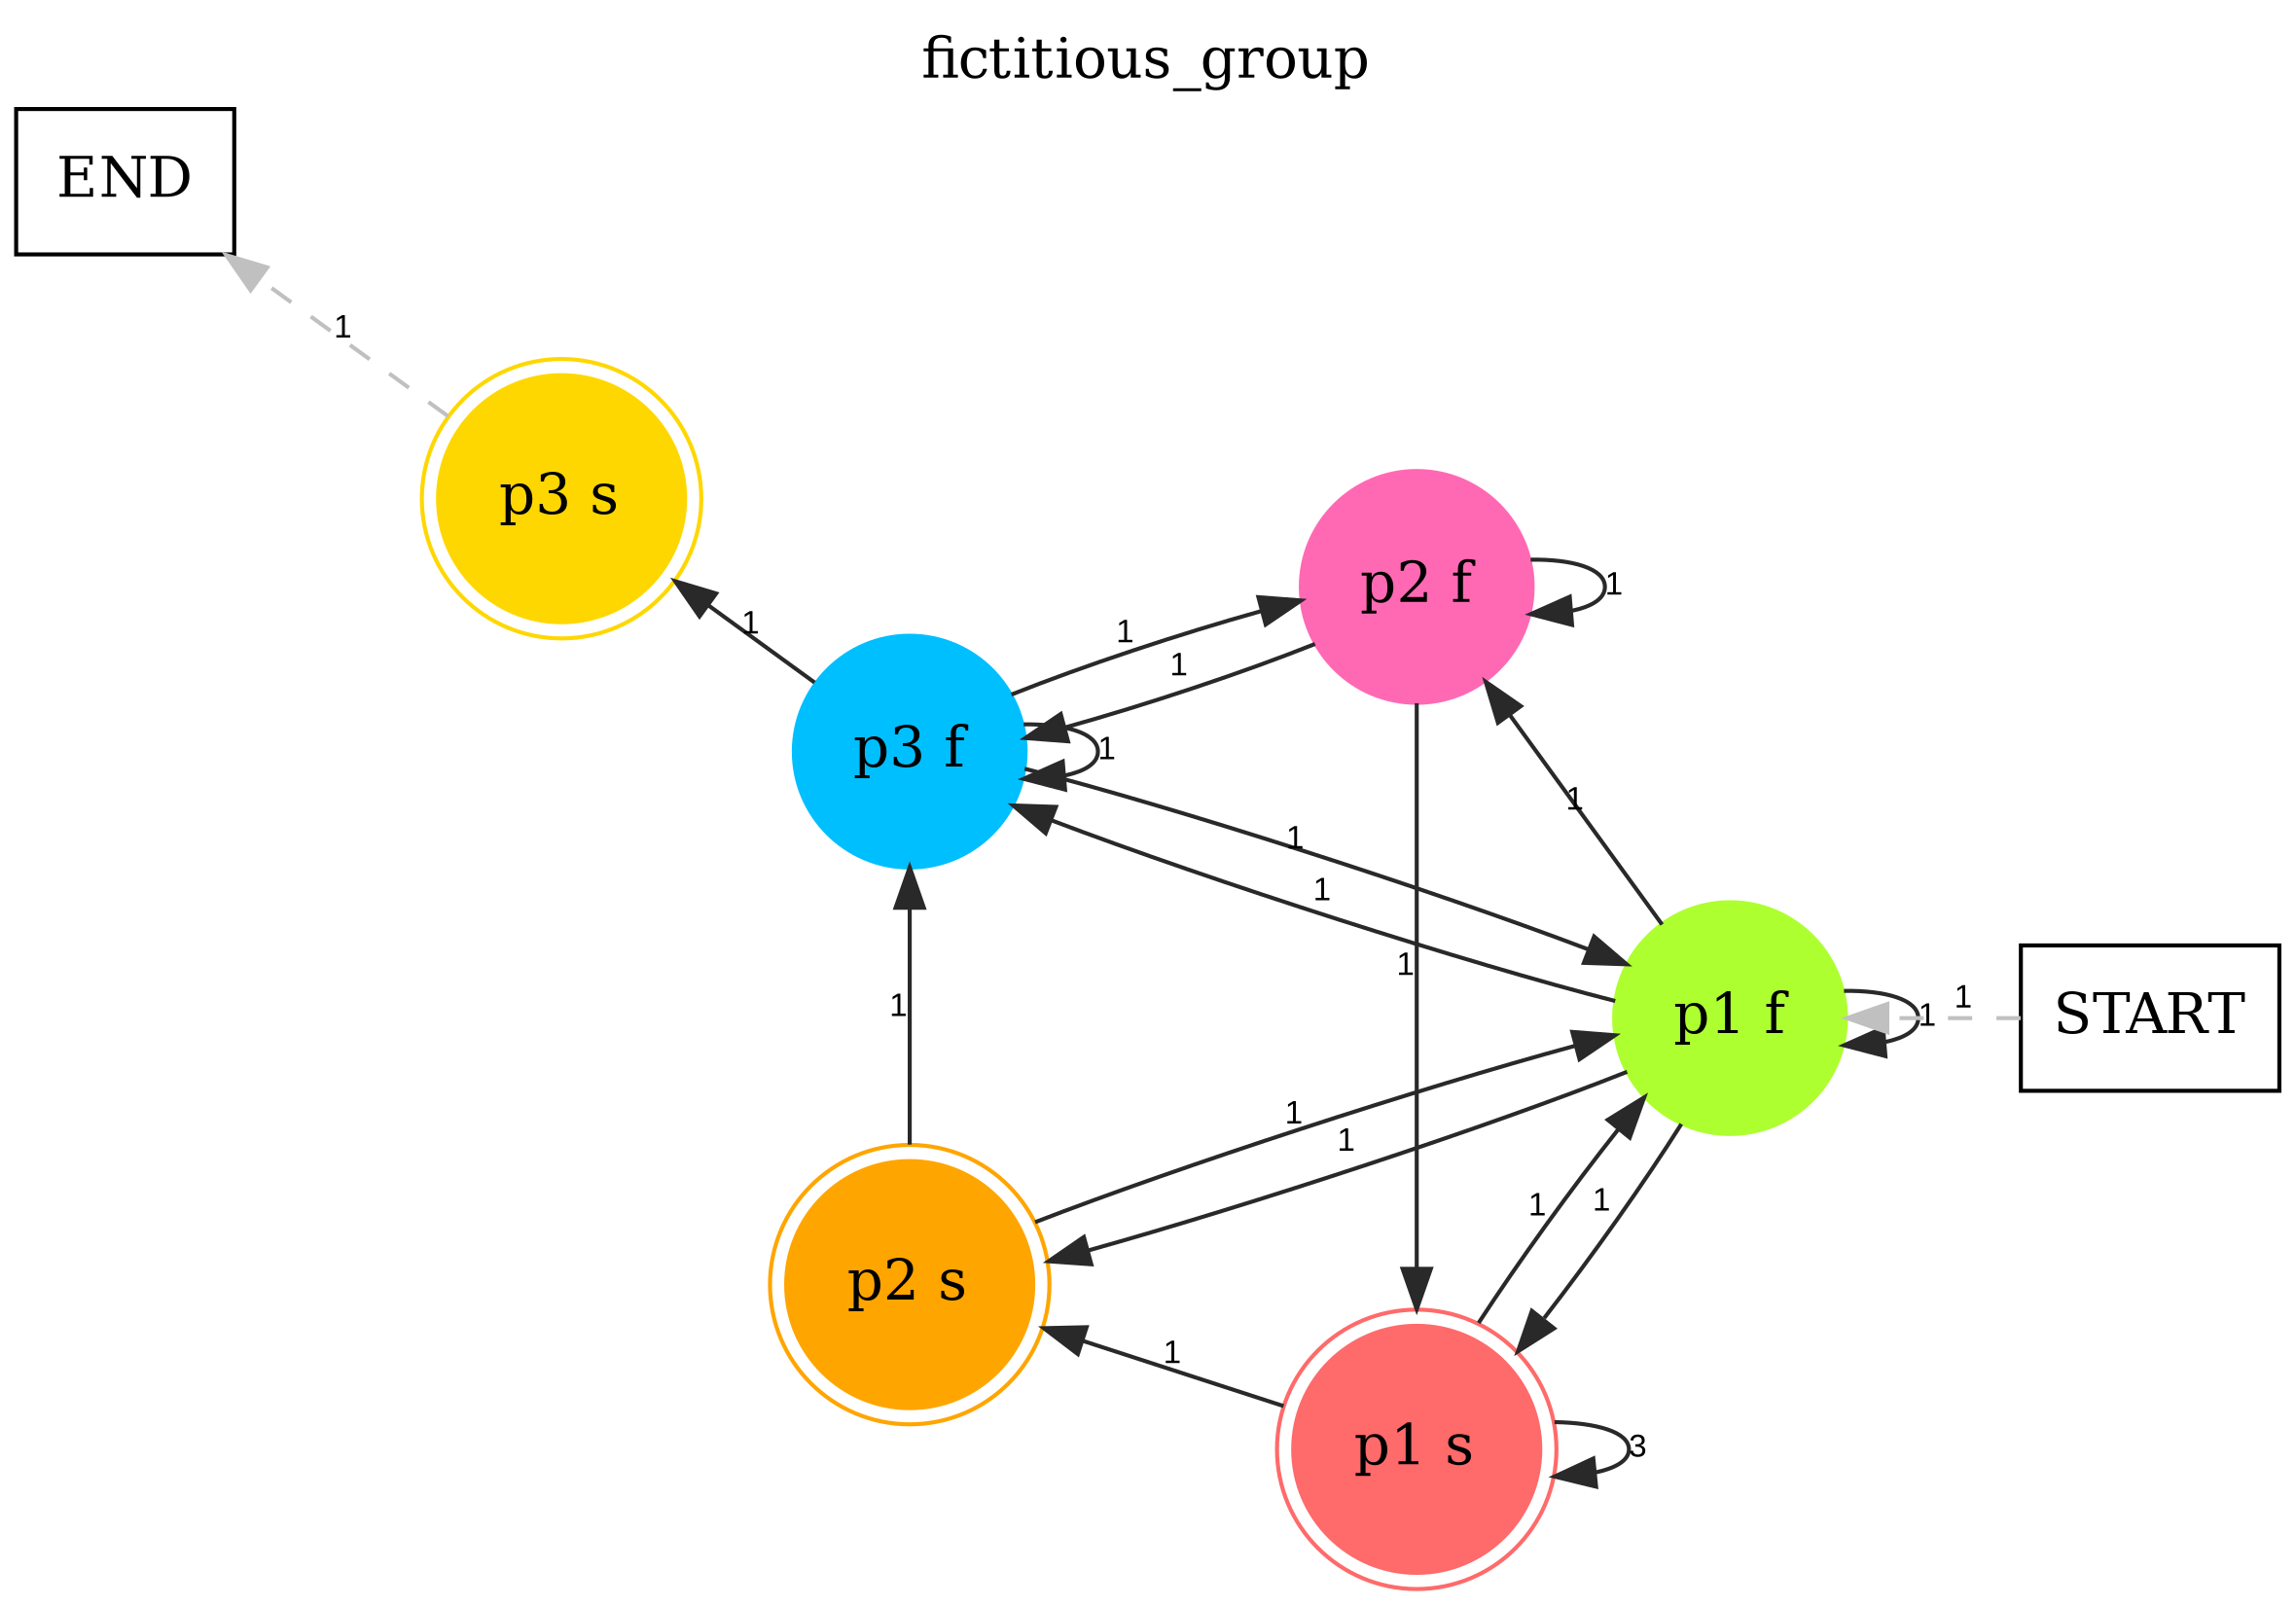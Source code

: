 digraph graphname {
	// title
	labelloc="t";
	label="fictitious_group";
	dpi = 150
	size="16,11!";
	margin = 0;
	layout=circo;
"p1 f" [shape=circle, color=greenyellow, style=filled]
"p1 s" [shape=circle, color=indianred1, peripheries=2, style=filled]
"p2 f" [shape=circle, color=hotpink, style=filled]
"p2 s" [shape=circle, color=orange, peripheries=2, style=filled]
"p3 f" [shape=circle, color=deepskyblue, style=filled]
"p3 s" [shape=circle, color=gold, peripheries=2, style=filled]
"START" [shape=box, fillcolor=white, color=black, style=filled]
"END" [shape=box, fillcolor=white, color=black, style=filled]
"START" -> "p1 f" [ style = dashed color=grey penwidth = "1" label ="1" labelfloat=false fontname="Arial" fontsize=8]
"p1 f" -> "p1 f" [ color=grey16 penwidth = "1" label ="1" labelfloat=false fontname="Arial" fontsize=8]
"p1 f" -> "p1 s" [ color=grey16 penwidth = "1" label ="1" labelfloat=false fontname="Arial" fontsize=8]
"p1 s" -> "p1 s" [ color=grey16 penwidth = "1" label ="3" labelfloat=false fontname="Arial" fontsize=8]
"p1 s" -> "p1 f" [ color=grey16 penwidth = "1" label ="1" labelfloat=false fontname="Arial" fontsize=8]
"p1 f" -> "p2 f" [ color=grey16 penwidth = "1" label ="1" labelfloat=false fontname="Arial" fontsize=8]
"p2 f" -> "p2 f" [ color=grey16 penwidth = "1" label ="1" labelfloat=false fontname="Arial" fontsize=8]
"p2 f" -> "p1 s" [ color=grey16 penwidth = "1" label ="1" labelfloat=false fontname="Arial" fontsize=8]
"p1 s" -> "p2 s" [ color=grey16 penwidth = "1" label ="1" labelfloat=false fontname="Arial" fontsize=8]
"p2 s" -> "p1 f" [ color=grey16 penwidth = "1" label ="1" labelfloat=false fontname="Arial" fontsize=8]
"p1 f" -> "p2 s" [ color=grey16 penwidth = "1" label ="1" labelfloat=false fontname="Arial" fontsize=8]
"p2 s" -> "p3 f" [ color=grey16 penwidth = "1" label ="1" labelfloat=false fontname="Arial" fontsize=8]
"p3 f" -> "p3 f" [ color=grey16 penwidth = "1" label ="1" labelfloat=false fontname="Arial" fontsize=8]
"p3 f" -> "p1 f" [ color=grey16 penwidth = "1" label ="1" labelfloat=false fontname="Arial" fontsize=8]
"p1 f" -> "p3 f" [ color=grey16 penwidth = "1" label ="1" labelfloat=false fontname="Arial" fontsize=8]
"p3 f" -> "p2 f" [ color=grey16 penwidth = "1" label ="1" labelfloat=false fontname="Arial" fontsize=8]
"p2 f" -> "p3 f" [ color=grey16 penwidth = "1" label ="1" labelfloat=false fontname="Arial" fontsize=8]
"p3 f" -> "p3 s" [ color=grey16 penwidth = "1" label ="1" labelfloat=false fontname="Arial" fontsize=8]
"p3 s" -> "END" [ style = dashed color=grey penwidth = "1"label ="1" labelfloat=false fontname="Arial" fontsize=8]
}
